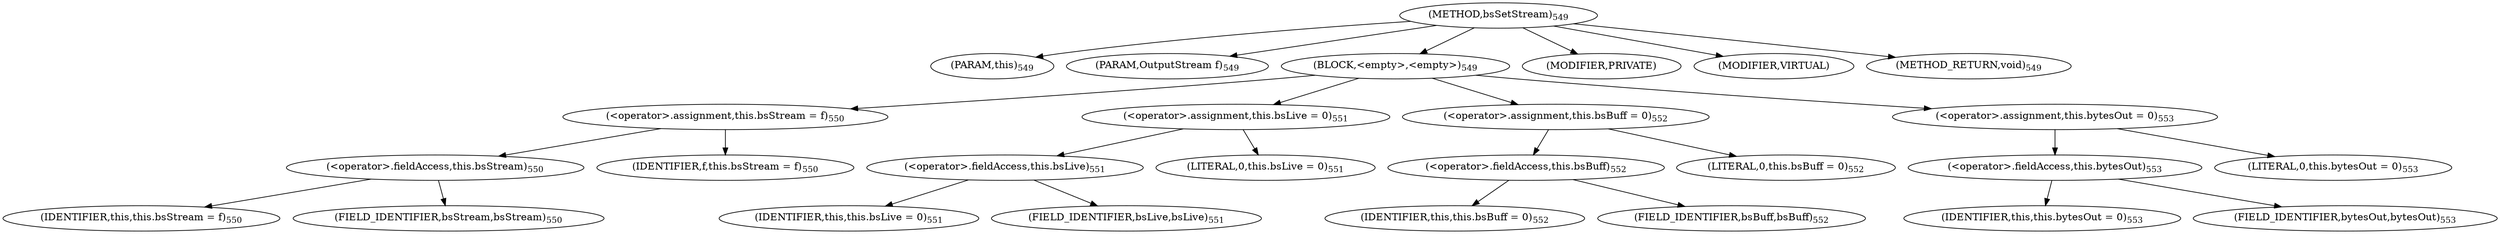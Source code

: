digraph "bsSetStream" {  
"1613" [label = <(METHOD,bsSetStream)<SUB>549</SUB>> ]
"1614" [label = <(PARAM,this)<SUB>549</SUB>> ]
"1615" [label = <(PARAM,OutputStream f)<SUB>549</SUB>> ]
"1616" [label = <(BLOCK,&lt;empty&gt;,&lt;empty&gt;)<SUB>549</SUB>> ]
"1617" [label = <(&lt;operator&gt;.assignment,this.bsStream = f)<SUB>550</SUB>> ]
"1618" [label = <(&lt;operator&gt;.fieldAccess,this.bsStream)<SUB>550</SUB>> ]
"1619" [label = <(IDENTIFIER,this,this.bsStream = f)<SUB>550</SUB>> ]
"1620" [label = <(FIELD_IDENTIFIER,bsStream,bsStream)<SUB>550</SUB>> ]
"1621" [label = <(IDENTIFIER,f,this.bsStream = f)<SUB>550</SUB>> ]
"1622" [label = <(&lt;operator&gt;.assignment,this.bsLive = 0)<SUB>551</SUB>> ]
"1623" [label = <(&lt;operator&gt;.fieldAccess,this.bsLive)<SUB>551</SUB>> ]
"1624" [label = <(IDENTIFIER,this,this.bsLive = 0)<SUB>551</SUB>> ]
"1625" [label = <(FIELD_IDENTIFIER,bsLive,bsLive)<SUB>551</SUB>> ]
"1626" [label = <(LITERAL,0,this.bsLive = 0)<SUB>551</SUB>> ]
"1627" [label = <(&lt;operator&gt;.assignment,this.bsBuff = 0)<SUB>552</SUB>> ]
"1628" [label = <(&lt;operator&gt;.fieldAccess,this.bsBuff)<SUB>552</SUB>> ]
"1629" [label = <(IDENTIFIER,this,this.bsBuff = 0)<SUB>552</SUB>> ]
"1630" [label = <(FIELD_IDENTIFIER,bsBuff,bsBuff)<SUB>552</SUB>> ]
"1631" [label = <(LITERAL,0,this.bsBuff = 0)<SUB>552</SUB>> ]
"1632" [label = <(&lt;operator&gt;.assignment,this.bytesOut = 0)<SUB>553</SUB>> ]
"1633" [label = <(&lt;operator&gt;.fieldAccess,this.bytesOut)<SUB>553</SUB>> ]
"1634" [label = <(IDENTIFIER,this,this.bytesOut = 0)<SUB>553</SUB>> ]
"1635" [label = <(FIELD_IDENTIFIER,bytesOut,bytesOut)<SUB>553</SUB>> ]
"1636" [label = <(LITERAL,0,this.bytesOut = 0)<SUB>553</SUB>> ]
"1637" [label = <(MODIFIER,PRIVATE)> ]
"1638" [label = <(MODIFIER,VIRTUAL)> ]
"1639" [label = <(METHOD_RETURN,void)<SUB>549</SUB>> ]
  "1613" -> "1614" 
  "1613" -> "1615" 
  "1613" -> "1616" 
  "1613" -> "1637" 
  "1613" -> "1638" 
  "1613" -> "1639" 
  "1616" -> "1617" 
  "1616" -> "1622" 
  "1616" -> "1627" 
  "1616" -> "1632" 
  "1617" -> "1618" 
  "1617" -> "1621" 
  "1618" -> "1619" 
  "1618" -> "1620" 
  "1622" -> "1623" 
  "1622" -> "1626" 
  "1623" -> "1624" 
  "1623" -> "1625" 
  "1627" -> "1628" 
  "1627" -> "1631" 
  "1628" -> "1629" 
  "1628" -> "1630" 
  "1632" -> "1633" 
  "1632" -> "1636" 
  "1633" -> "1634" 
  "1633" -> "1635" 
}

